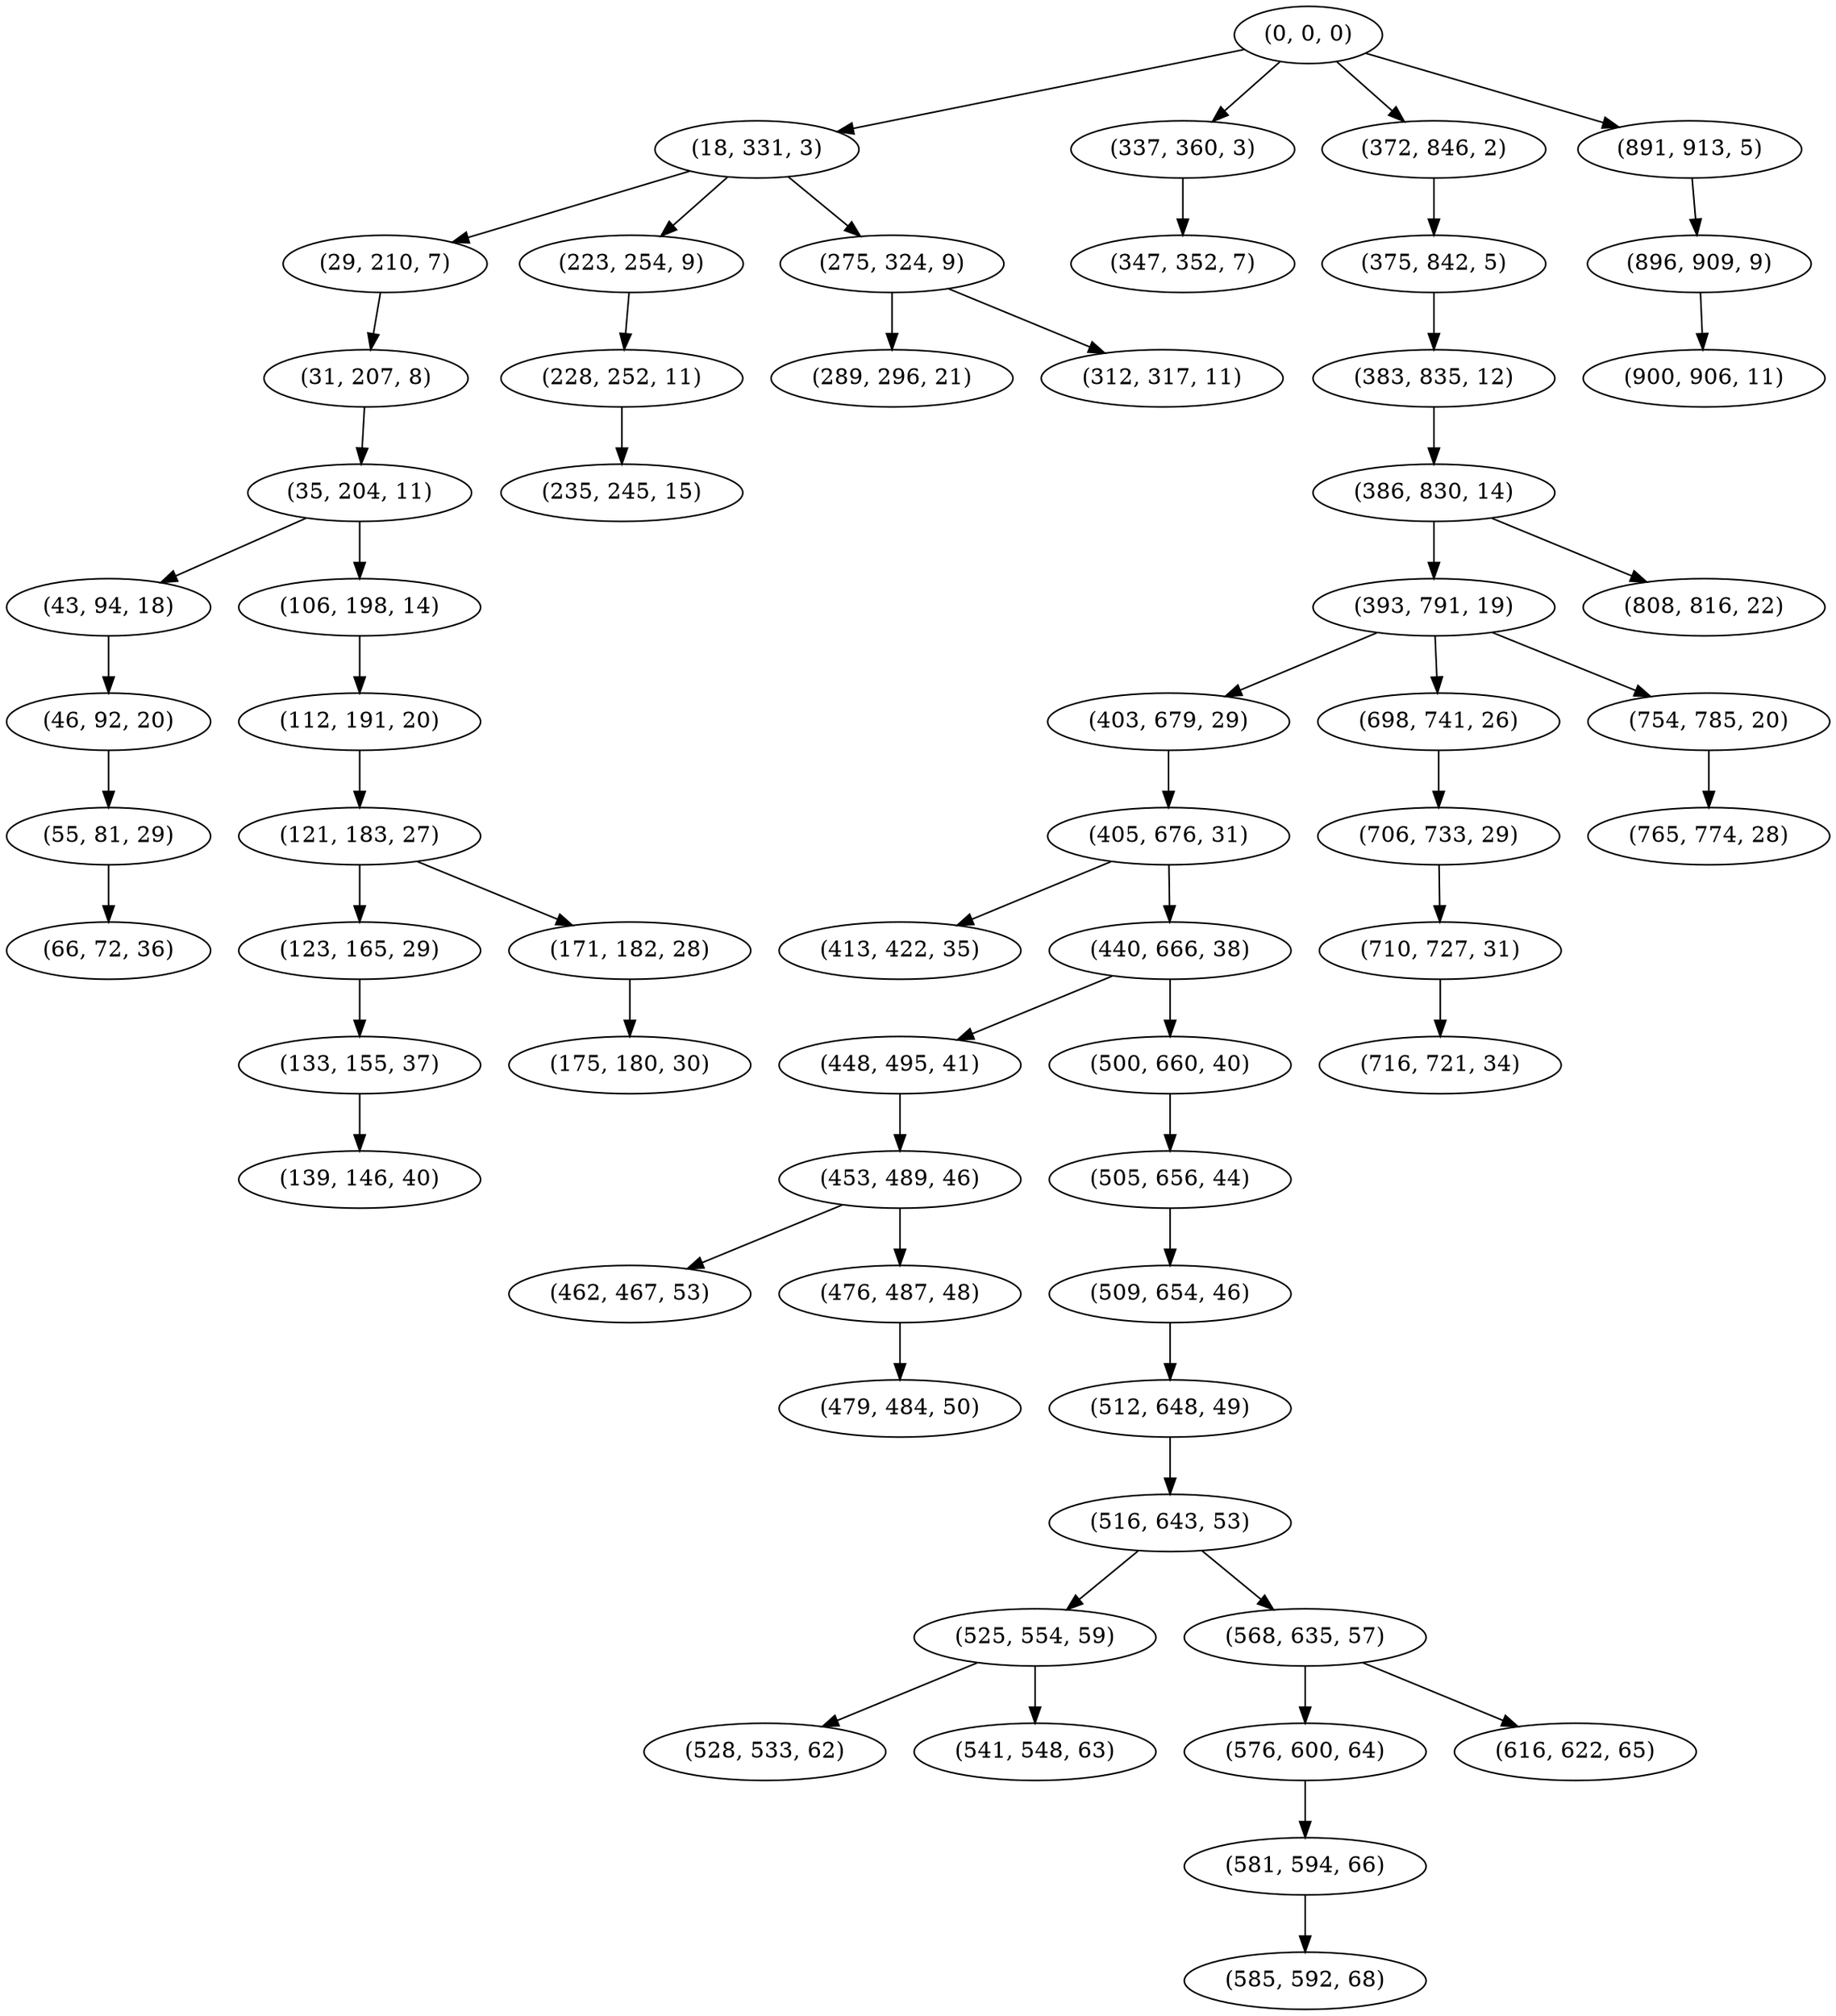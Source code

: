 digraph tree {
    "(0, 0, 0)";
    "(18, 331, 3)";
    "(29, 210, 7)";
    "(31, 207, 8)";
    "(35, 204, 11)";
    "(43, 94, 18)";
    "(46, 92, 20)";
    "(55, 81, 29)";
    "(66, 72, 36)";
    "(106, 198, 14)";
    "(112, 191, 20)";
    "(121, 183, 27)";
    "(123, 165, 29)";
    "(133, 155, 37)";
    "(139, 146, 40)";
    "(171, 182, 28)";
    "(175, 180, 30)";
    "(223, 254, 9)";
    "(228, 252, 11)";
    "(235, 245, 15)";
    "(275, 324, 9)";
    "(289, 296, 21)";
    "(312, 317, 11)";
    "(337, 360, 3)";
    "(347, 352, 7)";
    "(372, 846, 2)";
    "(375, 842, 5)";
    "(383, 835, 12)";
    "(386, 830, 14)";
    "(393, 791, 19)";
    "(403, 679, 29)";
    "(405, 676, 31)";
    "(413, 422, 35)";
    "(440, 666, 38)";
    "(448, 495, 41)";
    "(453, 489, 46)";
    "(462, 467, 53)";
    "(476, 487, 48)";
    "(479, 484, 50)";
    "(500, 660, 40)";
    "(505, 656, 44)";
    "(509, 654, 46)";
    "(512, 648, 49)";
    "(516, 643, 53)";
    "(525, 554, 59)";
    "(528, 533, 62)";
    "(541, 548, 63)";
    "(568, 635, 57)";
    "(576, 600, 64)";
    "(581, 594, 66)";
    "(585, 592, 68)";
    "(616, 622, 65)";
    "(698, 741, 26)";
    "(706, 733, 29)";
    "(710, 727, 31)";
    "(716, 721, 34)";
    "(754, 785, 20)";
    "(765, 774, 28)";
    "(808, 816, 22)";
    "(891, 913, 5)";
    "(896, 909, 9)";
    "(900, 906, 11)";
    "(0, 0, 0)" -> "(18, 331, 3)";
    "(0, 0, 0)" -> "(337, 360, 3)";
    "(0, 0, 0)" -> "(372, 846, 2)";
    "(0, 0, 0)" -> "(891, 913, 5)";
    "(18, 331, 3)" -> "(29, 210, 7)";
    "(18, 331, 3)" -> "(223, 254, 9)";
    "(18, 331, 3)" -> "(275, 324, 9)";
    "(29, 210, 7)" -> "(31, 207, 8)";
    "(31, 207, 8)" -> "(35, 204, 11)";
    "(35, 204, 11)" -> "(43, 94, 18)";
    "(35, 204, 11)" -> "(106, 198, 14)";
    "(43, 94, 18)" -> "(46, 92, 20)";
    "(46, 92, 20)" -> "(55, 81, 29)";
    "(55, 81, 29)" -> "(66, 72, 36)";
    "(106, 198, 14)" -> "(112, 191, 20)";
    "(112, 191, 20)" -> "(121, 183, 27)";
    "(121, 183, 27)" -> "(123, 165, 29)";
    "(121, 183, 27)" -> "(171, 182, 28)";
    "(123, 165, 29)" -> "(133, 155, 37)";
    "(133, 155, 37)" -> "(139, 146, 40)";
    "(171, 182, 28)" -> "(175, 180, 30)";
    "(223, 254, 9)" -> "(228, 252, 11)";
    "(228, 252, 11)" -> "(235, 245, 15)";
    "(275, 324, 9)" -> "(289, 296, 21)";
    "(275, 324, 9)" -> "(312, 317, 11)";
    "(337, 360, 3)" -> "(347, 352, 7)";
    "(372, 846, 2)" -> "(375, 842, 5)";
    "(375, 842, 5)" -> "(383, 835, 12)";
    "(383, 835, 12)" -> "(386, 830, 14)";
    "(386, 830, 14)" -> "(393, 791, 19)";
    "(386, 830, 14)" -> "(808, 816, 22)";
    "(393, 791, 19)" -> "(403, 679, 29)";
    "(393, 791, 19)" -> "(698, 741, 26)";
    "(393, 791, 19)" -> "(754, 785, 20)";
    "(403, 679, 29)" -> "(405, 676, 31)";
    "(405, 676, 31)" -> "(413, 422, 35)";
    "(405, 676, 31)" -> "(440, 666, 38)";
    "(440, 666, 38)" -> "(448, 495, 41)";
    "(440, 666, 38)" -> "(500, 660, 40)";
    "(448, 495, 41)" -> "(453, 489, 46)";
    "(453, 489, 46)" -> "(462, 467, 53)";
    "(453, 489, 46)" -> "(476, 487, 48)";
    "(476, 487, 48)" -> "(479, 484, 50)";
    "(500, 660, 40)" -> "(505, 656, 44)";
    "(505, 656, 44)" -> "(509, 654, 46)";
    "(509, 654, 46)" -> "(512, 648, 49)";
    "(512, 648, 49)" -> "(516, 643, 53)";
    "(516, 643, 53)" -> "(525, 554, 59)";
    "(516, 643, 53)" -> "(568, 635, 57)";
    "(525, 554, 59)" -> "(528, 533, 62)";
    "(525, 554, 59)" -> "(541, 548, 63)";
    "(568, 635, 57)" -> "(576, 600, 64)";
    "(568, 635, 57)" -> "(616, 622, 65)";
    "(576, 600, 64)" -> "(581, 594, 66)";
    "(581, 594, 66)" -> "(585, 592, 68)";
    "(698, 741, 26)" -> "(706, 733, 29)";
    "(706, 733, 29)" -> "(710, 727, 31)";
    "(710, 727, 31)" -> "(716, 721, 34)";
    "(754, 785, 20)" -> "(765, 774, 28)";
    "(891, 913, 5)" -> "(896, 909, 9)";
    "(896, 909, 9)" -> "(900, 906, 11)";
}

